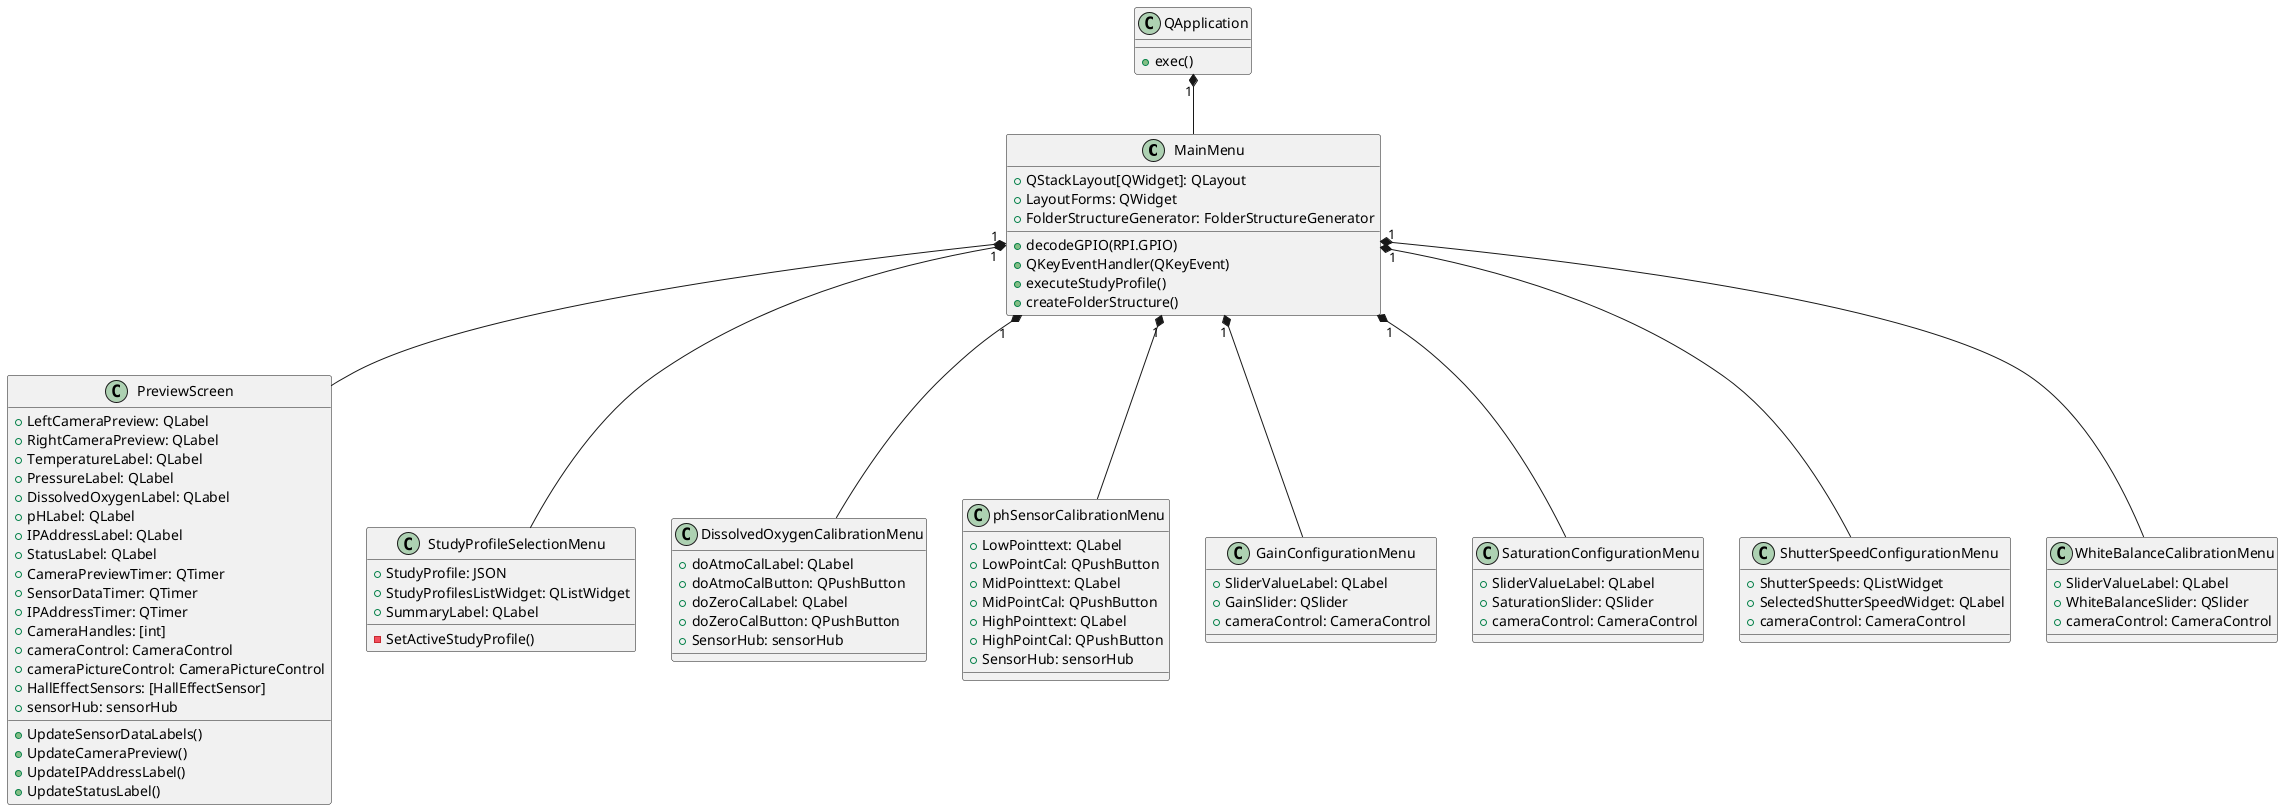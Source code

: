 @startuml
class MainMenu {
	+ QStackLayout[QWidget]: QLayout
	+ LayoutForms: QWidget
	+ FolderStructureGenerator: FolderStructureGenerator
	+ decodeGPIO(RPI.GPIO)
	+ QKeyEventHandler(QKeyEvent)
	+ executeStudyProfile()
	+ createFolderStructure()
}
class PreviewScreen {
	+ LeftCameraPreview: QLabel
	+ RightCameraPreview: QLabel
	+ TemperatureLabel: QLabel
	+ PressureLabel: QLabel
	+ DissolvedOxygenLabel: QLabel
	+ pHLabel: QLabel
	+ IPAddressLabel: QLabel
	+ StatusLabel: QLabel
	+ CameraPreviewTimer: QTimer
	+ SensorDataTimer: QTimer
	+ IPAddressTimer: QTimer
	+ CameraHandles: [int]
	+ cameraControl: CameraControl
	+ cameraPictureControl: CameraPictureControl
	+ HallEffectSensors: [HallEffectSensor]
	+ sensorHub: sensorHub
	+ UpdateSensorDataLabels()
	+ UpdateCameraPreview()
	+ UpdateIPAddressLabel()
	+ UpdateStatusLabel()
}
class StudyProfileSelectionMenu {
	+ StudyProfile: JSON
	+ StudyProfilesListWidget: QListWidget
	+ SummaryLabel: QLabel
	- SetActiveStudyProfile()
}
class DissolvedOxygenCalibrationMenu {
	+ doAtmoCalLabel: QLabel
	+ doAtmoCalButton: QPushButton
	+ doZeroCalLabel: QLabel
	+ doZeroCalButton: QPushButton
	+ SensorHub: sensorHub
}
class phSensorCalibrationMenu {
	+ LowPointtext: QLabel
	+ LowPointCal: QPushButton
	+ MidPointtext: QLabel
	+ MidPointCal: QPushButton
	+ HighPointtext: QLabel
	+ HighPointCal: QPushButton
	+ SensorHub: sensorHub
}
class GainConfigurationMenu {
	+ SliderValueLabel: QLabel
	+ GainSlider: QSlider
	+ cameraControl: CameraControl
}
class SaturationConfigurationMenu {
	+ SliderValueLabel: QLabel
	+ SaturationSlider: QSlider
	+ cameraControl: CameraControl
}
class ShutterSpeedConfigurationMenu {
	+ ShutterSpeeds: QListWidget
	+ SelectedShutterSpeedWidget: QLabel
	+ cameraControl: CameraControl
}
class WhiteBalanceCalibrationMenu {
	+ SliderValueLabel: QLabel
	+ WhiteBalanceSlider: QSlider
	+ cameraControl: CameraControl
}
class QApplication {
	+ exec()
}
QApplication "1" *-- MainMenu
MainMenu "1" *-- PreviewScreen
MainMenu "1" *-- StudyProfileSelectionMenu
MainMenu "1" *-- DissolvedOxygenCalibrationMenu
MainMenu "1" *-- GainConfigurationMenu
MainMenu "1" *-- SaturationConfigurationMenu
MainMenu "1" *-- ShutterSpeedConfigurationMenu
MainMenu "1" *-- WhiteBalanceCalibrationMenu
MainMenu "1" *-- phSensorCalibrationMenu
@enduml
